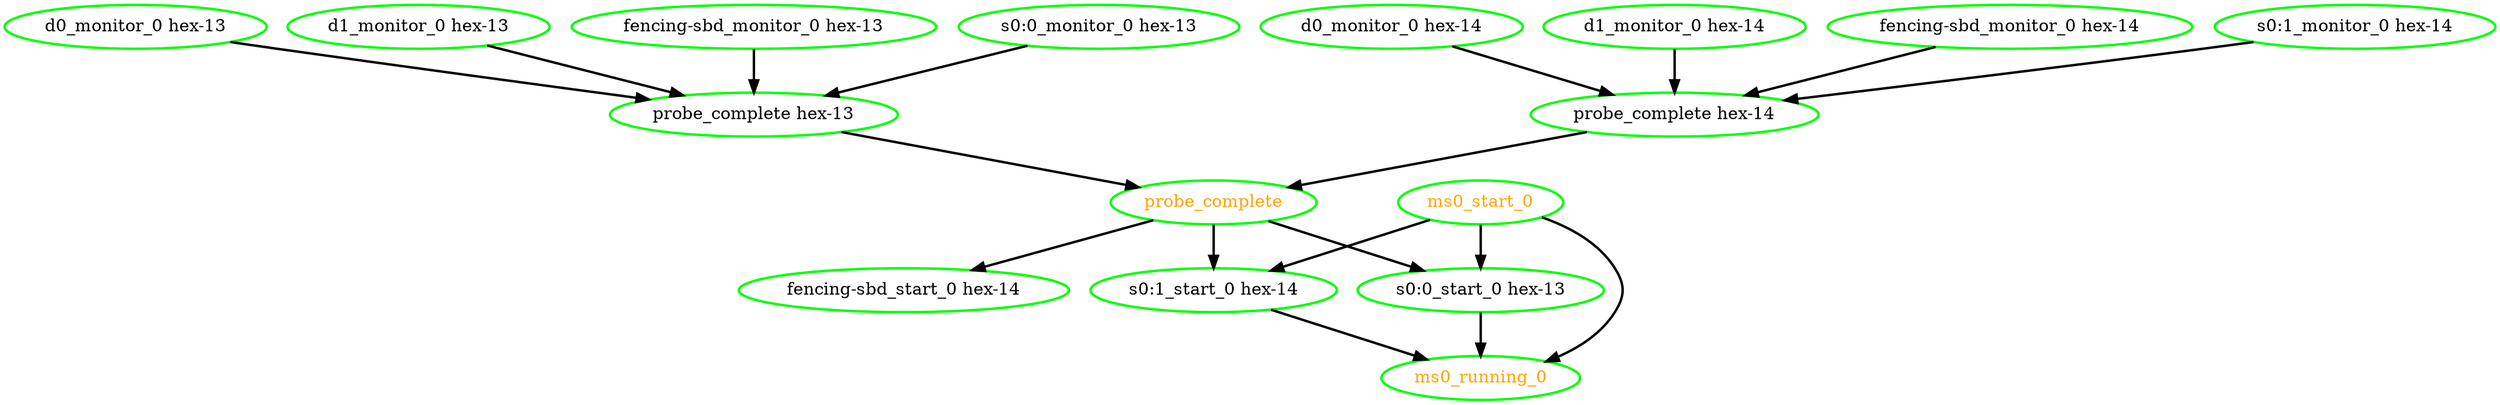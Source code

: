 digraph "g" {
"d0_monitor_0 hex-13" -> "probe_complete hex-13" [ style = bold]
"d0_monitor_0 hex-13" [ style=bold color="green" fontcolor="black"  ]
"d0_monitor_0 hex-14" -> "probe_complete hex-14" [ style = bold]
"d0_monitor_0 hex-14" [ style=bold color="green" fontcolor="black"  ]
"d1_monitor_0 hex-13" -> "probe_complete hex-13" [ style = bold]
"d1_monitor_0 hex-13" [ style=bold color="green" fontcolor="black"  ]
"d1_monitor_0 hex-14" -> "probe_complete hex-14" [ style = bold]
"d1_monitor_0 hex-14" [ style=bold color="green" fontcolor="black"  ]
"fencing-sbd_monitor_0 hex-13" -> "probe_complete hex-13" [ style = bold]
"fencing-sbd_monitor_0 hex-13" [ style=bold color="green" fontcolor="black"  ]
"fencing-sbd_monitor_0 hex-14" -> "probe_complete hex-14" [ style = bold]
"fencing-sbd_monitor_0 hex-14" [ style=bold color="green" fontcolor="black"  ]
"fencing-sbd_start_0 hex-14" [ style=bold color="green" fontcolor="black"  ]
"ms0_running_0" [ style=bold color="green" fontcolor="orange"  ]
"ms0_start_0" -> "ms0_running_0" [ style = bold]
"ms0_start_0" -> "s0:0_start_0 hex-13" [ style = bold]
"ms0_start_0" -> "s0:1_start_0 hex-14" [ style = bold]
"ms0_start_0" [ style=bold color="green" fontcolor="orange"  ]
"probe_complete hex-13" -> "probe_complete" [ style = bold]
"probe_complete hex-13" [ style=bold color="green" fontcolor="black"  ]
"probe_complete hex-14" -> "probe_complete" [ style = bold]
"probe_complete hex-14" [ style=bold color="green" fontcolor="black"  ]
"probe_complete" -> "fencing-sbd_start_0 hex-14" [ style = bold]
"probe_complete" -> "s0:0_start_0 hex-13" [ style = bold]
"probe_complete" -> "s0:1_start_0 hex-14" [ style = bold]
"probe_complete" [ style=bold color="green" fontcolor="orange"  ]
"s0:0_monitor_0 hex-13" -> "probe_complete hex-13" [ style = bold]
"s0:0_monitor_0 hex-13" [ style=bold color="green" fontcolor="black"  ]
"s0:0_start_0 hex-13" -> "ms0_running_0" [ style = bold]
"s0:0_start_0 hex-13" [ style=bold color="green" fontcolor="black"  ]
"s0:1_monitor_0 hex-14" -> "probe_complete hex-14" [ style = bold]
"s0:1_monitor_0 hex-14" [ style=bold color="green" fontcolor="black"  ]
"s0:1_start_0 hex-14" -> "ms0_running_0" [ style = bold]
"s0:1_start_0 hex-14" [ style=bold color="green" fontcolor="black"  ]
}
